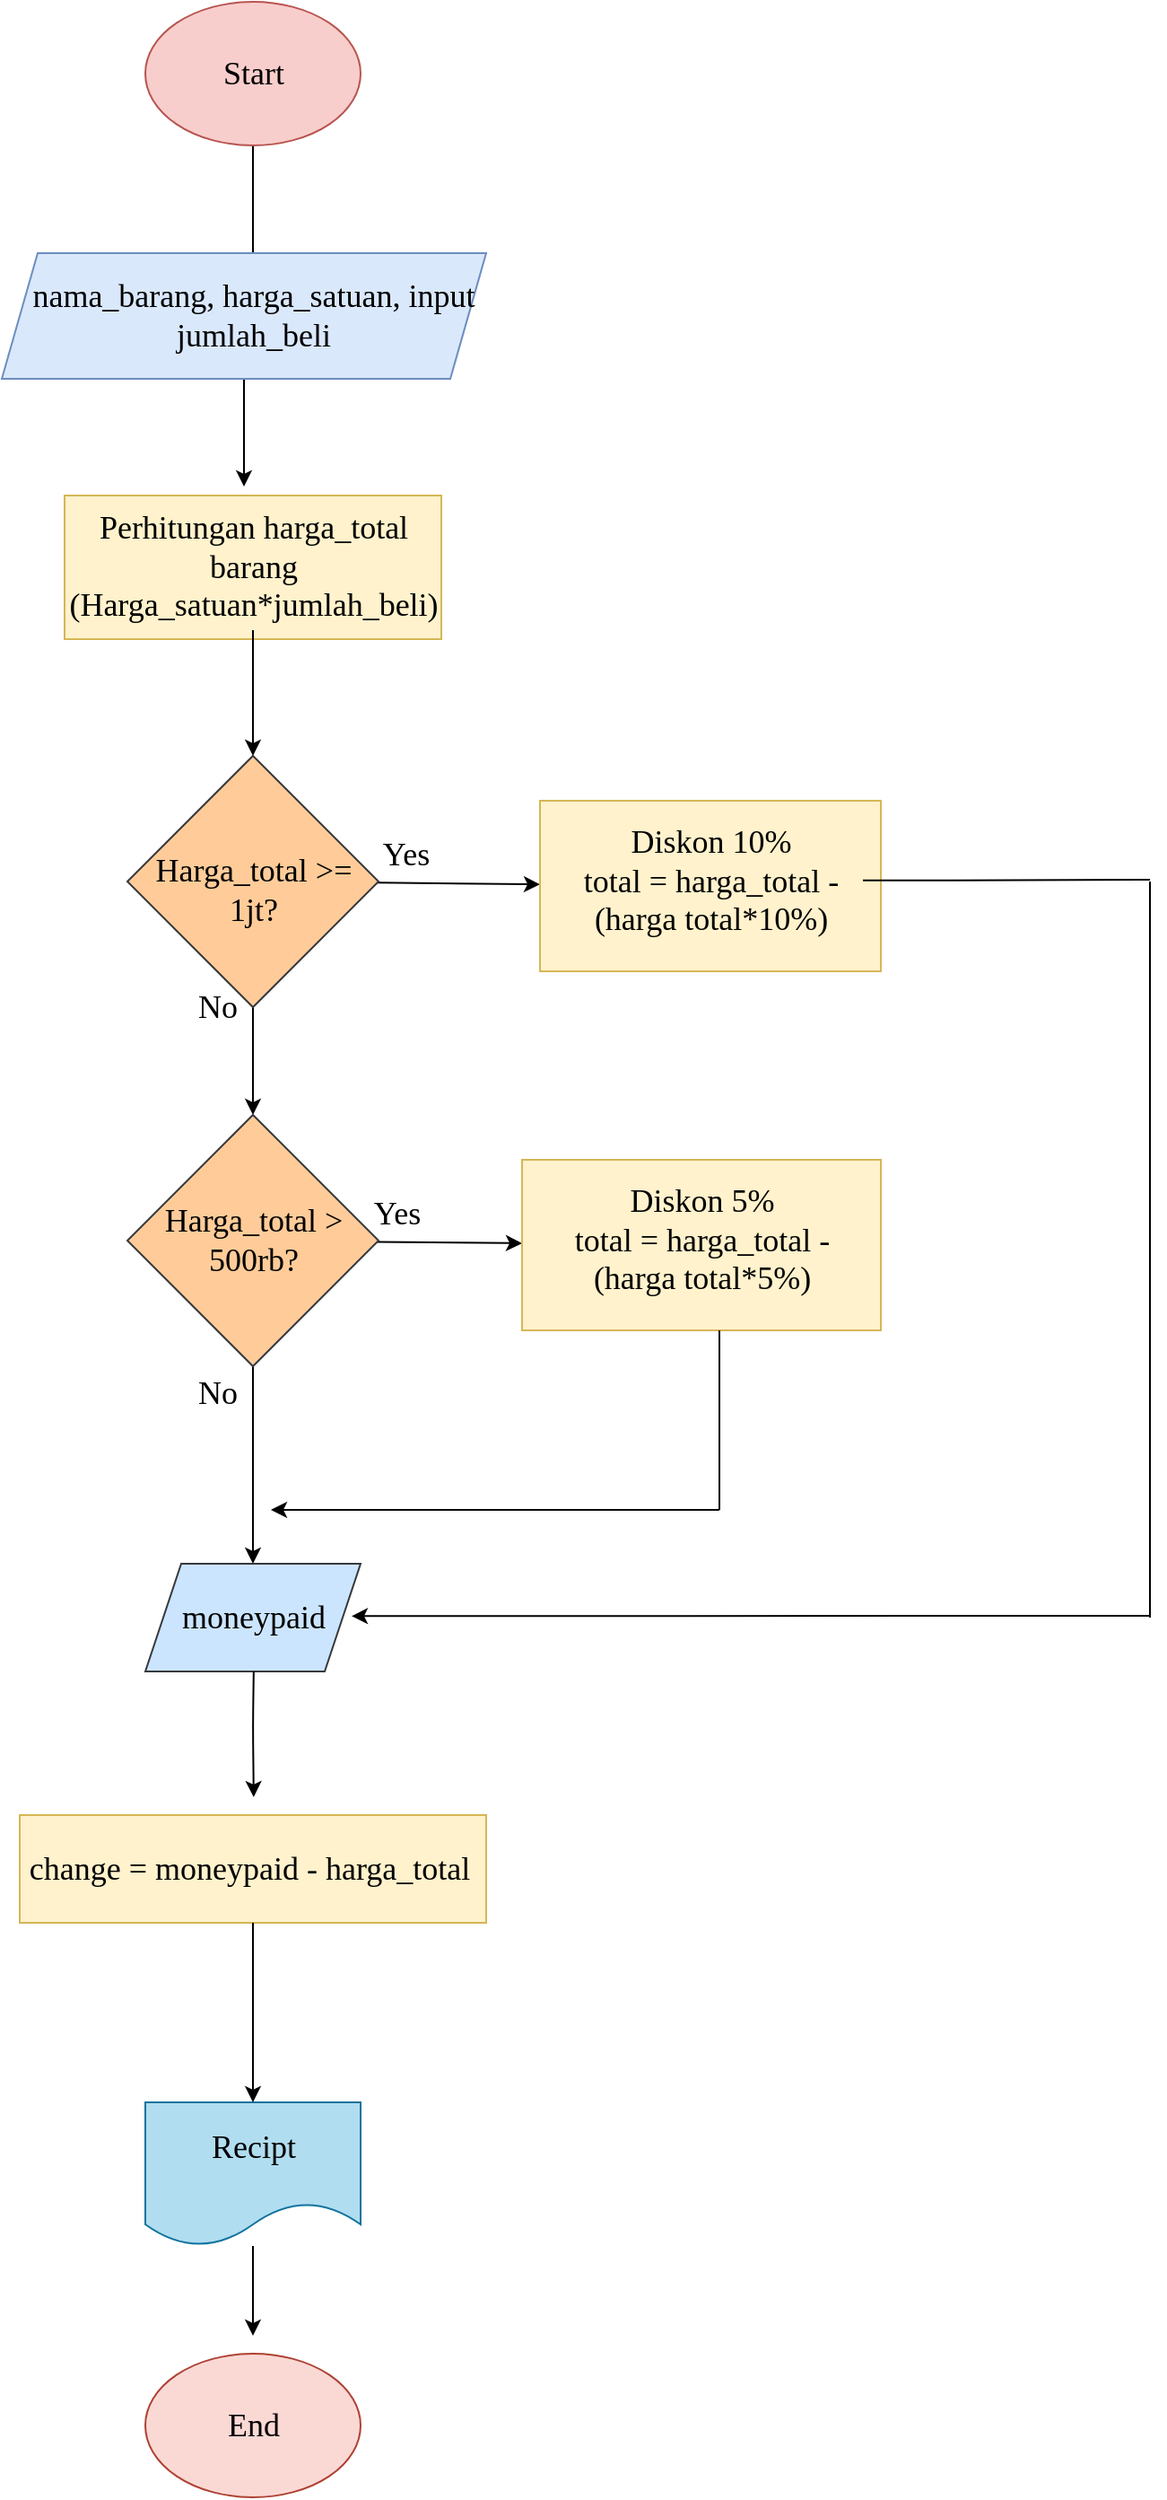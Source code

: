 <mxfile>
    <diagram id="GIAbP15jXnV6-y43Sg_4" name="Page-1">
        <mxGraphModel dx="1133" dy="790" grid="1" gridSize="10" guides="1" tooltips="1" connect="1" arrows="1" fold="1" page="1" pageScale="1" pageWidth="827" pageHeight="1169" math="0" shadow="0">
            <root>
                <mxCell id="0"/>
                <mxCell id="1" parent="0"/>
                <mxCell id="26" value="" style="edgeStyle=none;html=1;fontFamily=Times New Roman;fontSize=18;" parent="1" source="2" target="19" edge="1">
                    <mxGeometry relative="1" as="geometry"/>
                </mxCell>
                <mxCell id="2" value="" style="ellipse;html=1;horizontal=1;whiteSpace=wrap;fontFamily=Times New Roman;fillColor=#f8cecc;strokeColor=#b85450;" parent="1" vertex="1">
                    <mxGeometry x="80" y="40" width="120" height="80" as="geometry"/>
                </mxCell>
                <mxCell id="27" value="" style="edgeStyle=none;html=1;fontFamily=Times New Roman;fontSize=18;" parent="1" source="4" edge="1">
                    <mxGeometry relative="1" as="geometry">
                        <mxPoint x="135" y="310" as="targetPoint"/>
                    </mxGeometry>
                </mxCell>
                <mxCell id="4" value="" style="shape=parallelogram;perimeter=parallelogramPerimeter;whiteSpace=wrap;html=1;fixedSize=1;fillColor=#dae8fc;strokeColor=#6c8ebf;" parent="1" vertex="1">
                    <mxGeometry y="180" width="270" height="70" as="geometry"/>
                </mxCell>
                <mxCell id="7" value="" style="rounded=0;whiteSpace=wrap;html=1;fillColor=#fff2cc;strokeColor=#d6b656;" parent="1" vertex="1">
                    <mxGeometry x="35" y="315" width="210" height="80" as="geometry"/>
                </mxCell>
                <mxCell id="25" value="" style="edgeStyle=none;html=1;fontFamily=Times New Roman;fontSize=18;" parent="1" source="10" target="24" edge="1">
                    <mxGeometry relative="1" as="geometry"/>
                </mxCell>
                <mxCell id="30" value="" style="edgeStyle=none;html=1;fontFamily=Times New Roman;fontSize=18;" parent="1" source="10" target="13" edge="1">
                    <mxGeometry relative="1" as="geometry"/>
                </mxCell>
                <mxCell id="10" value="" style="rhombus;whiteSpace=wrap;html=1;fillColor=#ffcc99;strokeColor=#36393d;" parent="1" vertex="1">
                    <mxGeometry x="70" y="460" width="140" height="140" as="geometry"/>
                </mxCell>
                <mxCell id="33" value="" style="edgeStyle=none;html=1;fontFamily=Times New Roman;fontSize=18;" parent="1" source="13" target="32" edge="1">
                    <mxGeometry relative="1" as="geometry"/>
                </mxCell>
                <mxCell id="35" value="" style="edgeStyle=none;html=1;fontFamily=Times New Roman;fontSize=18;entryX=0.5;entryY=0;entryDx=0;entryDy=0;" parent="1" source="13" target="50" edge="1">
                    <mxGeometry relative="1" as="geometry">
                        <mxPoint x="140" y="860" as="targetPoint"/>
                    </mxGeometry>
                </mxCell>
                <mxCell id="13" value="" style="rhombus;whiteSpace=wrap;html=1;fillColor=#ffcc99;strokeColor=#36393d;" parent="1" vertex="1">
                    <mxGeometry x="70" y="660" width="140" height="140" as="geometry"/>
                </mxCell>
                <mxCell id="17" value="" style="ellipse;whiteSpace=wrap;html=1;fillColor=#fad9d5;strokeColor=#ae4132;" parent="1" vertex="1">
                    <mxGeometry x="80" y="1350" width="120" height="80" as="geometry"/>
                </mxCell>
                <mxCell id="18" value="&lt;font style=&quot;font-size: 18px&quot; color=&quot;#000000&quot;&gt;Start&lt;/font&gt;" style="text;html=1;resizable=0;autosize=1;align=center;verticalAlign=middle;points=[];fillColor=none;strokeColor=none;rounded=0;fontFamily=Times New Roman;" parent="1" vertex="1">
                    <mxGeometry x="115" y="70" width="50" height="20" as="geometry"/>
                </mxCell>
                <mxCell id="19" value="&lt;font color=&quot;#000000&quot;&gt;nama_barang, harga_satuan,&amp;nbsp;input &lt;br&gt;jumlah_beli&lt;/font&gt;" style="text;html=1;resizable=0;autosize=1;align=center;verticalAlign=middle;points=[];fillColor=none;strokeColor=none;rounded=0;fontFamily=Times New Roman;fontSize=18;" parent="1" vertex="1">
                    <mxGeometry x="10" y="190" width="260" height="50" as="geometry"/>
                </mxCell>
                <mxCell id="29" value="" style="edgeStyle=none;html=1;fontFamily=Times New Roman;fontSize=18;" parent="1" source="20" target="10" edge="1">
                    <mxGeometry relative="1" as="geometry"/>
                </mxCell>
                <mxCell id="20" value="&lt;font color=&quot;#000000&quot;&gt;Perhitungan harga_total &lt;br&gt;barang&lt;br&gt;(Harga_satuan*jumlah_beli)&lt;/font&gt;" style="text;html=1;resizable=0;autosize=1;align=center;verticalAlign=middle;points=[];fillColor=none;strokeColor=none;rounded=0;fontFamily=Times New Roman;fontSize=18;" parent="1" vertex="1">
                    <mxGeometry x="30" y="320" width="220" height="70" as="geometry"/>
                </mxCell>
                <mxCell id="22" value="&lt;font color=&quot;#000000&quot;&gt;Harga_total &amp;gt;= &lt;br&gt;1jt?&lt;/font&gt;" style="text;html=1;resizable=0;autosize=1;align=center;verticalAlign=middle;points=[];fillColor=none;strokeColor=none;rounded=0;fontFamily=Times New Roman;fontSize=18;" parent="1" vertex="1">
                    <mxGeometry x="80" y="510" width="120" height="50" as="geometry"/>
                </mxCell>
                <mxCell id="24" value="" style="whiteSpace=wrap;html=1;fillColor=#fff2cc;strokeColor=#d6b656;" parent="1" vertex="1">
                    <mxGeometry x="300" y="485" width="190" height="95" as="geometry"/>
                </mxCell>
                <mxCell id="31" value="&lt;font color=&quot;#000000&quot;&gt;Harga_total &amp;gt;&lt;br&gt;500rb?&lt;/font&gt;" style="text;html=1;resizable=0;autosize=1;align=center;verticalAlign=middle;points=[];fillColor=none;strokeColor=none;rounded=0;fontFamily=Times New Roman;fontSize=18;" parent="1" vertex="1">
                    <mxGeometry x="85" y="705" width="110" height="50" as="geometry"/>
                </mxCell>
                <mxCell id="32" value="" style="whiteSpace=wrap;html=1;fillColor=#fff2cc;strokeColor=#d6b656;" parent="1" vertex="1">
                    <mxGeometry x="290" y="685" width="200" height="95" as="geometry"/>
                </mxCell>
                <mxCell id="38" value="&lt;font color=&quot;#000000&quot;&gt;End&lt;/font&gt;" style="text;html=1;resizable=0;autosize=1;align=center;verticalAlign=middle;points=[];fillColor=none;strokeColor=none;rounded=0;fontFamily=Times New Roman;fontSize=18;" parent="1" vertex="1">
                    <mxGeometry x="120" y="1375" width="40" height="30" as="geometry"/>
                </mxCell>
                <mxCell id="39" value="&lt;font color=&quot;#000000&quot;&gt;Diskon 10%&lt;br&gt;total = harga_total - &lt;br&gt;(harga total*10%)&lt;/font&gt;" style="text;html=1;resizable=0;autosize=1;align=center;verticalAlign=middle;points=[];fillColor=none;strokeColor=none;rounded=0;fontFamily=Times New Roman;fontSize=18;" parent="1" vertex="1">
                    <mxGeometry x="315" y="495" width="160" height="70" as="geometry"/>
                </mxCell>
                <mxCell id="42" value="&lt;font color=&quot;#000000&quot;&gt;Diskon 5%&lt;br&gt;total = harga_total -&lt;br&gt;(harga total*5%)&lt;/font&gt;" style="text;html=1;resizable=0;autosize=1;align=center;verticalAlign=middle;points=[];fillColor=none;strokeColor=none;rounded=0;fontFamily=Times New Roman;fontSize=18;" parent="1" vertex="1">
                    <mxGeometry x="310" y="695" width="160" height="70" as="geometry"/>
                </mxCell>
                <mxCell id="43" value="" style="endArrow=none;html=1;fontFamily=Times New Roman;fontSize=18;" parent="1" edge="1">
                    <mxGeometry width="50" height="50" relative="1" as="geometry">
                        <mxPoint x="480" y="529.41" as="sourcePoint"/>
                        <mxPoint x="640" y="529" as="targetPoint"/>
                        <Array as="points">
                            <mxPoint x="520" y="529.41"/>
                        </Array>
                    </mxGeometry>
                </mxCell>
                <mxCell id="44" value="" style="endArrow=none;html=1;fontFamily=Times New Roman;fontSize=18;" parent="1" edge="1">
                    <mxGeometry width="50" height="50" relative="1" as="geometry">
                        <mxPoint x="640" y="940" as="sourcePoint"/>
                        <mxPoint x="640" y="530" as="targetPoint"/>
                    </mxGeometry>
                </mxCell>
                <mxCell id="45" value="" style="endArrow=classic;html=1;fontFamily=Times New Roman;fontSize=18;" parent="1" edge="1">
                    <mxGeometry width="50" height="50" relative="1" as="geometry">
                        <mxPoint x="640" y="939" as="sourcePoint"/>
                        <mxPoint x="195" y="939.17" as="targetPoint"/>
                    </mxGeometry>
                </mxCell>
                <mxCell id="47" value="" style="rounded=0;whiteSpace=wrap;html=1;fillColor=#fff2cc;strokeColor=#d6b656;" parent="1" vertex="1">
                    <mxGeometry x="10" y="1050" width="260" height="60" as="geometry"/>
                </mxCell>
                <mxCell id="49" value="&lt;font style=&quot;font-size: 18px&quot; face=&quot;Times New Roman&quot; color=&quot;#000000&quot;&gt;change = moneypaid - harga_total&amp;nbsp;&lt;/font&gt;" style="text;html=1;resizable=0;autosize=1;align=center;verticalAlign=middle;points=[];fillColor=none;strokeColor=none;rounded=0;" parent="1" vertex="1">
                    <mxGeometry x="5" y="1070" width="270" height="20" as="geometry"/>
                </mxCell>
                <mxCell id="50" value="" style="shape=parallelogram;perimeter=parallelogramPerimeter;whiteSpace=wrap;html=1;fixedSize=1;fontSize=18;fillColor=#cce5ff;strokeColor=#36393d;" parent="1" vertex="1">
                    <mxGeometry x="80" y="910" width="120" height="60" as="geometry"/>
                </mxCell>
                <mxCell id="51" value="&lt;font face=&quot;Times New Roman&quot;&gt;Yes&lt;/font&gt;" style="text;html=1;resizable=0;autosize=1;align=center;verticalAlign=middle;points=[];fillColor=none;strokeColor=none;rounded=0;fontSize=18;" parent="1" vertex="1">
                    <mxGeometry x="205" y="500" width="40" height="30" as="geometry"/>
                </mxCell>
                <mxCell id="52" value="No" style="text;html=1;resizable=0;autosize=1;align=center;verticalAlign=middle;points=[];fillColor=none;strokeColor=none;rounded=0;fontFamily=Times New Roman;fontSize=18;" parent="1" vertex="1">
                    <mxGeometry x="100" y="585" width="40" height="30" as="geometry"/>
                </mxCell>
                <mxCell id="53" value="&lt;font face=&quot;Times New Roman&quot;&gt;Yes&lt;/font&gt;" style="text;html=1;resizable=0;autosize=1;align=center;verticalAlign=middle;points=[];fillColor=none;strokeColor=none;rounded=0;fontSize=18;" parent="1" vertex="1">
                    <mxGeometry x="200" y="700" width="40" height="30" as="geometry"/>
                </mxCell>
                <mxCell id="54" value="No" style="text;html=1;resizable=0;autosize=1;align=center;verticalAlign=middle;points=[];fillColor=none;strokeColor=none;rounded=0;fontFamily=Times New Roman;fontSize=18;" parent="1" vertex="1">
                    <mxGeometry x="100" y="800" width="40" height="30" as="geometry"/>
                </mxCell>
                <mxCell id="55" value="&lt;font color=&quot;#000000&quot;&gt;moneypaid&lt;/font&gt;" style="text;html=1;resizable=0;autosize=1;align=center;verticalAlign=middle;points=[];fillColor=none;strokeColor=none;rounded=0;fontFamily=Times New Roman;fontSize=18;" parent="1" vertex="1">
                    <mxGeometry x="90" y="925" width="100" height="30" as="geometry"/>
                </mxCell>
                <mxCell id="57" value="" style="endArrow=classic;html=1;fontFamily=Times New Roman;fontSize=18;" parent="1" edge="1">
                    <mxGeometry width="50" height="50" relative="1" as="geometry">
                        <mxPoint x="140.41" y="970" as="sourcePoint"/>
                        <mxPoint x="140.41" y="1040" as="targetPoint"/>
                        <Array as="points">
                            <mxPoint x="140" y="1000"/>
                        </Array>
                    </mxGeometry>
                </mxCell>
                <mxCell id="58" value="" style="shape=document;whiteSpace=wrap;html=1;boundedLbl=1;fontFamily=Times New Roman;fontSize=18;fillColor=#b1ddf0;strokeColor=#10739e;" parent="1" vertex="1">
                    <mxGeometry x="80" y="1210" width="120" height="80" as="geometry"/>
                </mxCell>
                <mxCell id="60" value="" style="endArrow=classic;html=1;fontFamily=Times New Roman;fontSize=18;" parent="1" edge="1">
                    <mxGeometry width="50" height="50" relative="1" as="geometry">
                        <mxPoint x="140" y="1110" as="sourcePoint"/>
                        <mxPoint x="140" y="1210" as="targetPoint"/>
                    </mxGeometry>
                </mxCell>
                <mxCell id="61" value="&lt;font color=&quot;#000000&quot;&gt;Recipt&lt;/font&gt;" style="text;html=1;resizable=0;autosize=1;align=center;verticalAlign=middle;points=[];fillColor=none;strokeColor=none;rounded=0;fontFamily=Times New Roman;fontSize=18;" parent="1" vertex="1">
                    <mxGeometry x="110" y="1220" width="60" height="30" as="geometry"/>
                </mxCell>
                <mxCell id="62" value="" style="endArrow=classic;html=1;fontFamily=Times New Roman;fontSize=18;" parent="1" edge="1">
                    <mxGeometry width="50" height="50" relative="1" as="geometry">
                        <mxPoint x="140" y="1290" as="sourcePoint"/>
                        <mxPoint x="140" y="1340" as="targetPoint"/>
                    </mxGeometry>
                </mxCell>
                <mxCell id="63" value="" style="endArrow=none;html=1;fontFamily=Times New Roman;fontSize=18;" parent="1" edge="1">
                    <mxGeometry width="50" height="50" relative="1" as="geometry">
                        <mxPoint x="400" y="780" as="sourcePoint"/>
                        <mxPoint x="400" y="880" as="targetPoint"/>
                    </mxGeometry>
                </mxCell>
                <mxCell id="64" value="" style="endArrow=classic;html=1;fontFamily=Times New Roman;fontSize=18;" parent="1" edge="1">
                    <mxGeometry width="50" height="50" relative="1" as="geometry">
                        <mxPoint x="400" y="880" as="sourcePoint"/>
                        <mxPoint x="150" y="880" as="targetPoint"/>
                    </mxGeometry>
                </mxCell>
            </root>
        </mxGraphModel>
    </diagram>
</mxfile>